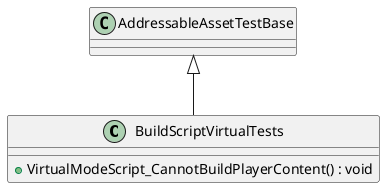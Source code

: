 @startuml
class BuildScriptVirtualTests {
    + VirtualModeScript_CannotBuildPlayerContent() : void
}
AddressableAssetTestBase <|-- BuildScriptVirtualTests
@enduml

